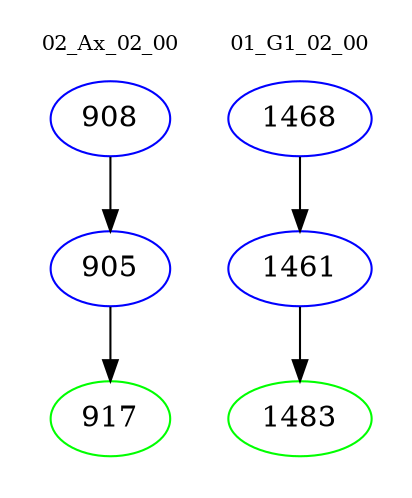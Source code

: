 digraph{
subgraph cluster_0 {
color = white
label = "02_Ax_02_00";
fontsize=10;
T0_908 [label="908", color="blue"]
T0_908 -> T0_905 [color="black"]
T0_905 [label="905", color="blue"]
T0_905 -> T0_917 [color="black"]
T0_917 [label="917", color="green"]
}
subgraph cluster_1 {
color = white
label = "01_G1_02_00";
fontsize=10;
T1_1468 [label="1468", color="blue"]
T1_1468 -> T1_1461 [color="black"]
T1_1461 [label="1461", color="blue"]
T1_1461 -> T1_1483 [color="black"]
T1_1483 [label="1483", color="green"]
}
}
